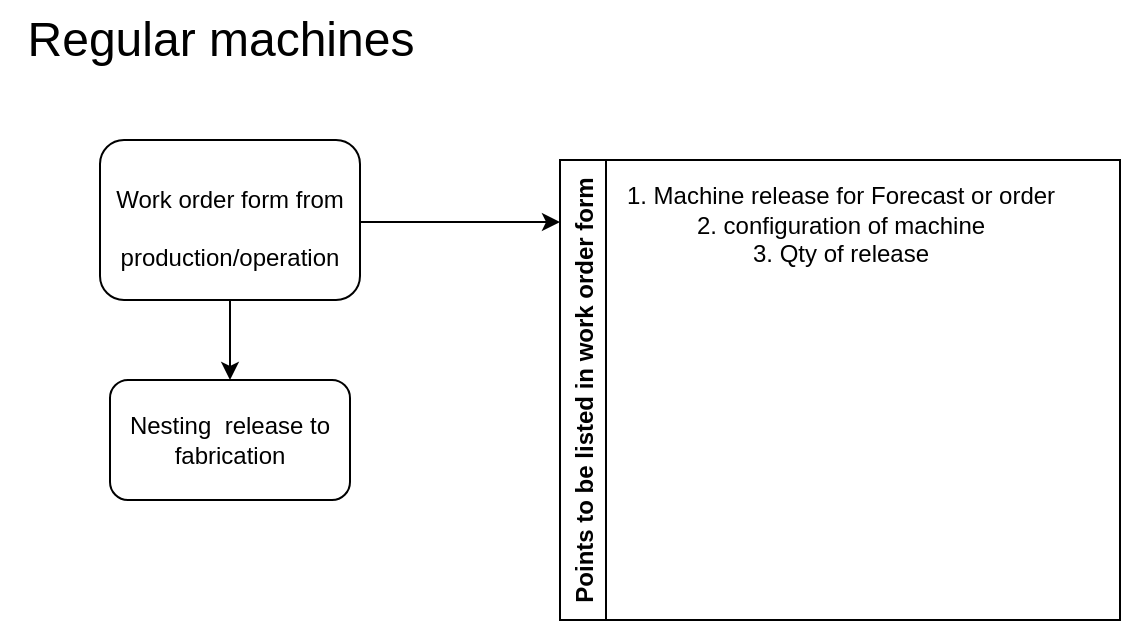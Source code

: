 <mxfile version="20.3.0" type="github">
  <diagram id="gXqk3LSBlGY-Nq-l82qe" name="Page-1">
    <mxGraphModel dx="782" dy="470" grid="1" gridSize="10" guides="1" tooltips="1" connect="1" arrows="1" fold="1" page="1" pageScale="1" pageWidth="827" pageHeight="1169" math="0" shadow="0">
      <root>
        <mxCell id="0" />
        <mxCell id="1" parent="0" />
        <mxCell id="Zd3WPmY3Dh225TcTDmIm-1" value="Nesting&amp;nbsp; release to fabrication" style="rounded=1;whiteSpace=wrap;html=1;" parent="1" vertex="1">
          <mxGeometry x="175" y="220" width="120" height="60" as="geometry" />
        </mxCell>
        <mxCell id="59GLcaijZaMEl3zNb7uP-1" value="&lt;font style=&quot;font-size: 24px;&quot;&gt;Regular machines&lt;/font&gt;" style="text;html=1;align=center;verticalAlign=middle;resizable=0;points=[];autosize=1;strokeColor=none;fillColor=none;" vertex="1" parent="1">
          <mxGeometry x="120" y="30" width="220" height="40" as="geometry" />
        </mxCell>
        <mxCell id="59GLcaijZaMEl3zNb7uP-4" style="edgeStyle=orthogonalEdgeStyle;rounded=0;orthogonalLoop=1;jettySize=auto;html=1;fontSize=12;" edge="1" parent="1" source="59GLcaijZaMEl3zNb7uP-3" target="Zd3WPmY3Dh225TcTDmIm-1">
          <mxGeometry relative="1" as="geometry" />
        </mxCell>
        <mxCell id="59GLcaijZaMEl3zNb7uP-6" value="" style="edgeStyle=orthogonalEdgeStyle;rounded=0;orthogonalLoop=1;jettySize=auto;html=1;fontSize=12;" edge="1" parent="1" source="59GLcaijZaMEl3zNb7uP-3">
          <mxGeometry relative="1" as="geometry">
            <mxPoint x="400" y="141" as="targetPoint" />
            <Array as="points">
              <mxPoint x="320" y="141" />
              <mxPoint x="320" y="141" />
            </Array>
          </mxGeometry>
        </mxCell>
        <mxCell id="59GLcaijZaMEl3zNb7uP-3" value="&lt;font style=&quot;font-size: 12px;&quot;&gt;Work order form from production/operation&lt;/font&gt;" style="rounded=1;whiteSpace=wrap;html=1;fontSize=24;" vertex="1" parent="1">
          <mxGeometry x="170" y="100" width="130" height="80" as="geometry" />
        </mxCell>
        <mxCell id="59GLcaijZaMEl3zNb7uP-8" value="Points to be listed in work order form" style="swimlane;horizontal=0;fontSize=12;startSize=23;" vertex="1" parent="1">
          <mxGeometry x="400" y="110" width="280" height="230" as="geometry" />
        </mxCell>
        <mxCell id="59GLcaijZaMEl3zNb7uP-9" value="&lt;br&gt;1. Machine release for Forecast or order&lt;br&gt;2. configuration of machine&lt;br&gt;3. Qty of release&lt;br&gt;" style="text;html=1;align=center;verticalAlign=middle;resizable=0;points=[];autosize=1;strokeColor=none;fillColor=none;fontSize=12;" vertex="1" parent="1">
          <mxGeometry x="420" y="100" width="240" height="70" as="geometry" />
        </mxCell>
      </root>
    </mxGraphModel>
  </diagram>
</mxfile>
